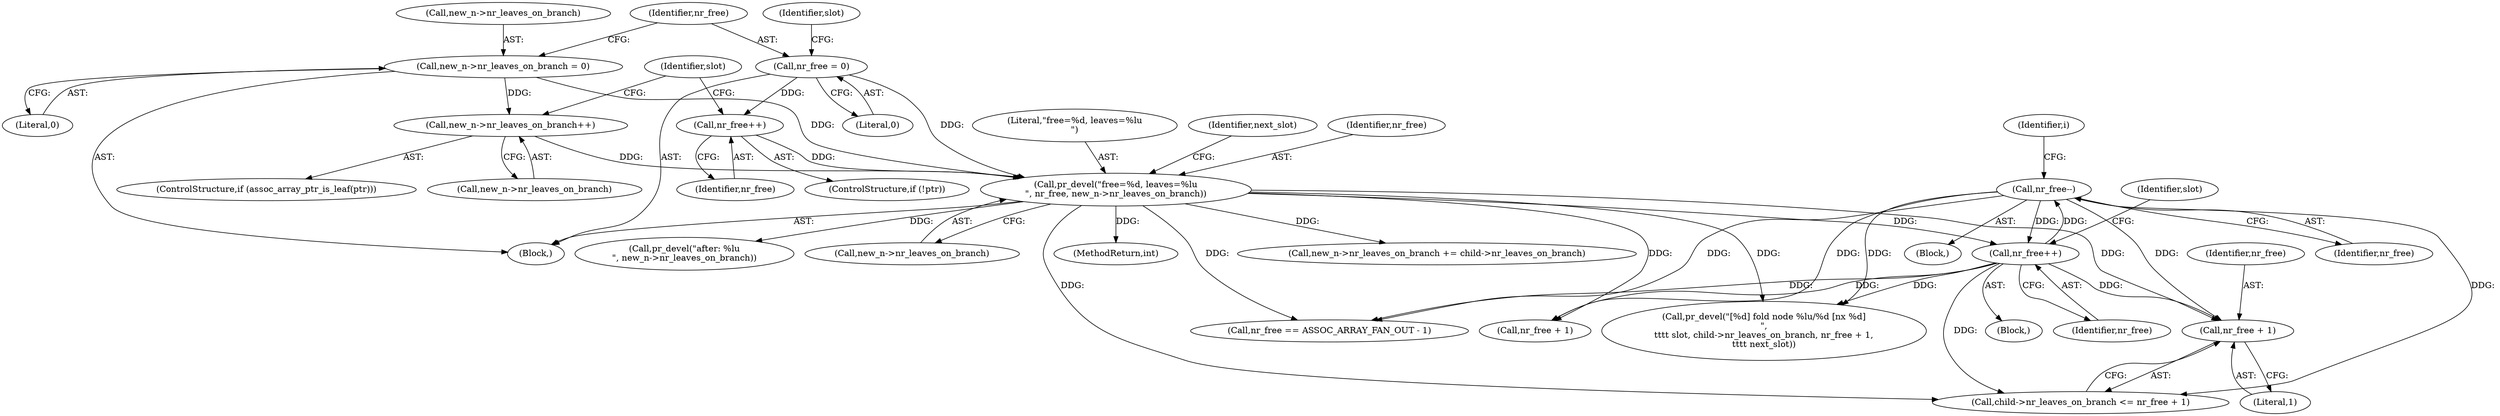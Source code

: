 digraph "0_linux_95389b08d93d5c06ec63ab49bd732b0069b7c35e@API" {
"1000480" [label="(Call,nr_free + 1)"];
"1000557" [label="(Call,nr_free--)"];
"1000503" [label="(Call,nr_free++)"];
"1000413" [label="(Call,pr_devel(\"free=%d, leaves=%lu\n\", nr_free, new_n->nr_leaves_on_branch))"];
"1000403" [label="(Call,nr_free++)"];
"1000380" [label="(Call,nr_free = 0)"];
"1000375" [label="(Call,new_n->nr_leaves_on_branch = 0)"];
"1000409" [label="(Call,new_n->nr_leaves_on_branch++)"];
"1000379" [label="(Literal,0)"];
"1000573" [label="(Call,pr_devel(\"after: %lu\n\", new_n->nr_leaves_on_branch))"];
"1000414" [label="(Literal,\"free=%d, leaves=%lu\n\")"];
"1000558" [label="(Identifier,nr_free)"];
"1000380" [label="(Call,nr_free = 0)"];
"1000416" [label="(Call,new_n->nr_leaves_on_branch)"];
"1000504" [label="(Identifier,nr_free)"];
"1000409" [label="(Call,new_n->nr_leaves_on_branch++)"];
"1000520" [label="(Identifier,i)"];
"1000413" [label="(Call,pr_devel(\"free=%d, leaves=%lu\n\", nr_free, new_n->nr_leaves_on_branch))"];
"1000483" [label="(Block,)"];
"1000503" [label="(Call,nr_free++)"];
"1000521" [label="(Block,)"];
"1000584" [label="(Call,nr_free == ASSOC_ARRAY_FAN_OUT - 1)"];
"1000476" [label="(Call,child->nr_leaves_on_branch <= nr_free + 1)"];
"1000406" [label="(ControlStructure,if (assoc_array_ptr_is_leaf(ptr)))"];
"1000882" [label="(MethodReturn,int)"];
"1000557" [label="(Call,nr_free--)"];
"1000404" [label="(Identifier,nr_free)"];
"1000410" [label="(Call,new_n->nr_leaves_on_branch)"];
"1000116" [label="(Block,)"];
"1000382" [label="(Literal,0)"];
"1000381" [label="(Identifier,nr_free)"];
"1000507" [label="(Identifier,slot)"];
"1000385" [label="(Identifier,slot)"];
"1000420" [label="(Identifier,next_slot)"];
"1000482" [label="(Literal,1)"];
"1000480" [label="(Call,nr_free + 1)"];
"1000375" [label="(Call,new_n->nr_leaves_on_branch = 0)"];
"1000400" [label="(ControlStructure,if (!ptr))"];
"1000376" [label="(Call,new_n->nr_leaves_on_branch)"];
"1000481" [label="(Identifier,nr_free)"];
"1000490" [label="(Call,nr_free + 1)"];
"1000484" [label="(Call,pr_devel(\"[%d] fold node %lu/%d [nx %d]\n\",\n\t\t\t\t slot, child->nr_leaves_on_branch, nr_free + 1,\n\t\t\t\t next_slot))"];
"1000468" [label="(Call,new_n->nr_leaves_on_branch += child->nr_leaves_on_branch)"];
"1000391" [label="(Identifier,slot)"];
"1000415" [label="(Identifier,nr_free)"];
"1000403" [label="(Call,nr_free++)"];
"1000480" -> "1000476"  [label="AST: "];
"1000480" -> "1000482"  [label="CFG: "];
"1000481" -> "1000480"  [label="AST: "];
"1000482" -> "1000480"  [label="AST: "];
"1000476" -> "1000480"  [label="CFG: "];
"1000557" -> "1000480"  [label="DDG: "];
"1000503" -> "1000480"  [label="DDG: "];
"1000413" -> "1000480"  [label="DDG: "];
"1000557" -> "1000521"  [label="AST: "];
"1000557" -> "1000558"  [label="CFG: "];
"1000558" -> "1000557"  [label="AST: "];
"1000520" -> "1000557"  [label="CFG: "];
"1000557" -> "1000476"  [label="DDG: "];
"1000557" -> "1000484"  [label="DDG: "];
"1000557" -> "1000490"  [label="DDG: "];
"1000557" -> "1000503"  [label="DDG: "];
"1000503" -> "1000557"  [label="DDG: "];
"1000557" -> "1000584"  [label="DDG: "];
"1000503" -> "1000483"  [label="AST: "];
"1000503" -> "1000504"  [label="CFG: "];
"1000504" -> "1000503"  [label="AST: "];
"1000507" -> "1000503"  [label="CFG: "];
"1000503" -> "1000476"  [label="DDG: "];
"1000503" -> "1000484"  [label="DDG: "];
"1000503" -> "1000490"  [label="DDG: "];
"1000413" -> "1000503"  [label="DDG: "];
"1000503" -> "1000584"  [label="DDG: "];
"1000413" -> "1000116"  [label="AST: "];
"1000413" -> "1000416"  [label="CFG: "];
"1000414" -> "1000413"  [label="AST: "];
"1000415" -> "1000413"  [label="AST: "];
"1000416" -> "1000413"  [label="AST: "];
"1000420" -> "1000413"  [label="CFG: "];
"1000413" -> "1000882"  [label="DDG: "];
"1000403" -> "1000413"  [label="DDG: "];
"1000380" -> "1000413"  [label="DDG: "];
"1000375" -> "1000413"  [label="DDG: "];
"1000409" -> "1000413"  [label="DDG: "];
"1000413" -> "1000468"  [label="DDG: "];
"1000413" -> "1000476"  [label="DDG: "];
"1000413" -> "1000484"  [label="DDG: "];
"1000413" -> "1000490"  [label="DDG: "];
"1000413" -> "1000573"  [label="DDG: "];
"1000413" -> "1000584"  [label="DDG: "];
"1000403" -> "1000400"  [label="AST: "];
"1000403" -> "1000404"  [label="CFG: "];
"1000404" -> "1000403"  [label="AST: "];
"1000391" -> "1000403"  [label="CFG: "];
"1000380" -> "1000403"  [label="DDG: "];
"1000380" -> "1000116"  [label="AST: "];
"1000380" -> "1000382"  [label="CFG: "];
"1000381" -> "1000380"  [label="AST: "];
"1000382" -> "1000380"  [label="AST: "];
"1000385" -> "1000380"  [label="CFG: "];
"1000375" -> "1000116"  [label="AST: "];
"1000375" -> "1000379"  [label="CFG: "];
"1000376" -> "1000375"  [label="AST: "];
"1000379" -> "1000375"  [label="AST: "];
"1000381" -> "1000375"  [label="CFG: "];
"1000375" -> "1000409"  [label="DDG: "];
"1000409" -> "1000406"  [label="AST: "];
"1000409" -> "1000410"  [label="CFG: "];
"1000410" -> "1000409"  [label="AST: "];
"1000391" -> "1000409"  [label="CFG: "];
}
